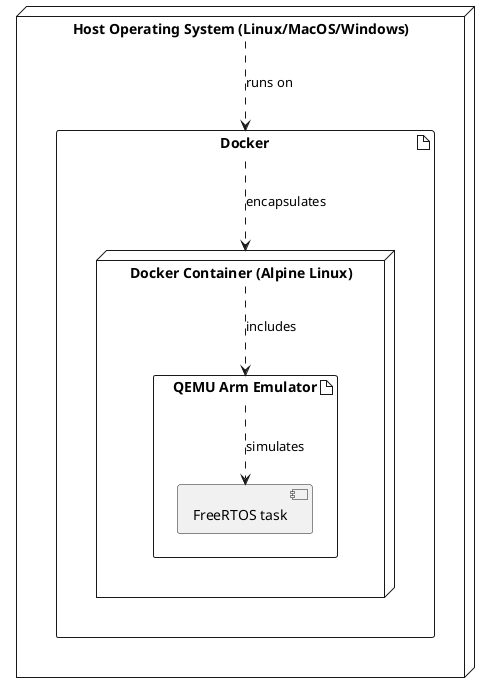 @startuml uml
node "Host Operating System (Linux/MacOS/Windows)" as HostOS {
  artifact Docker {
    node "Docker Container (Alpine Linux)" as DockerContainer {
      artifact "QEMU Arm Emulator" as QEMU {
        component "FreeRTOS task" as FreeRTOS
      }
    }
  }
}

HostOS .down.> Docker : runs on
Docker .down.> DockerContainer : encapsulates
DockerContainer .down.> QEMU : includes
QEMU .down.> FreeRTOS : simulates

@enduml